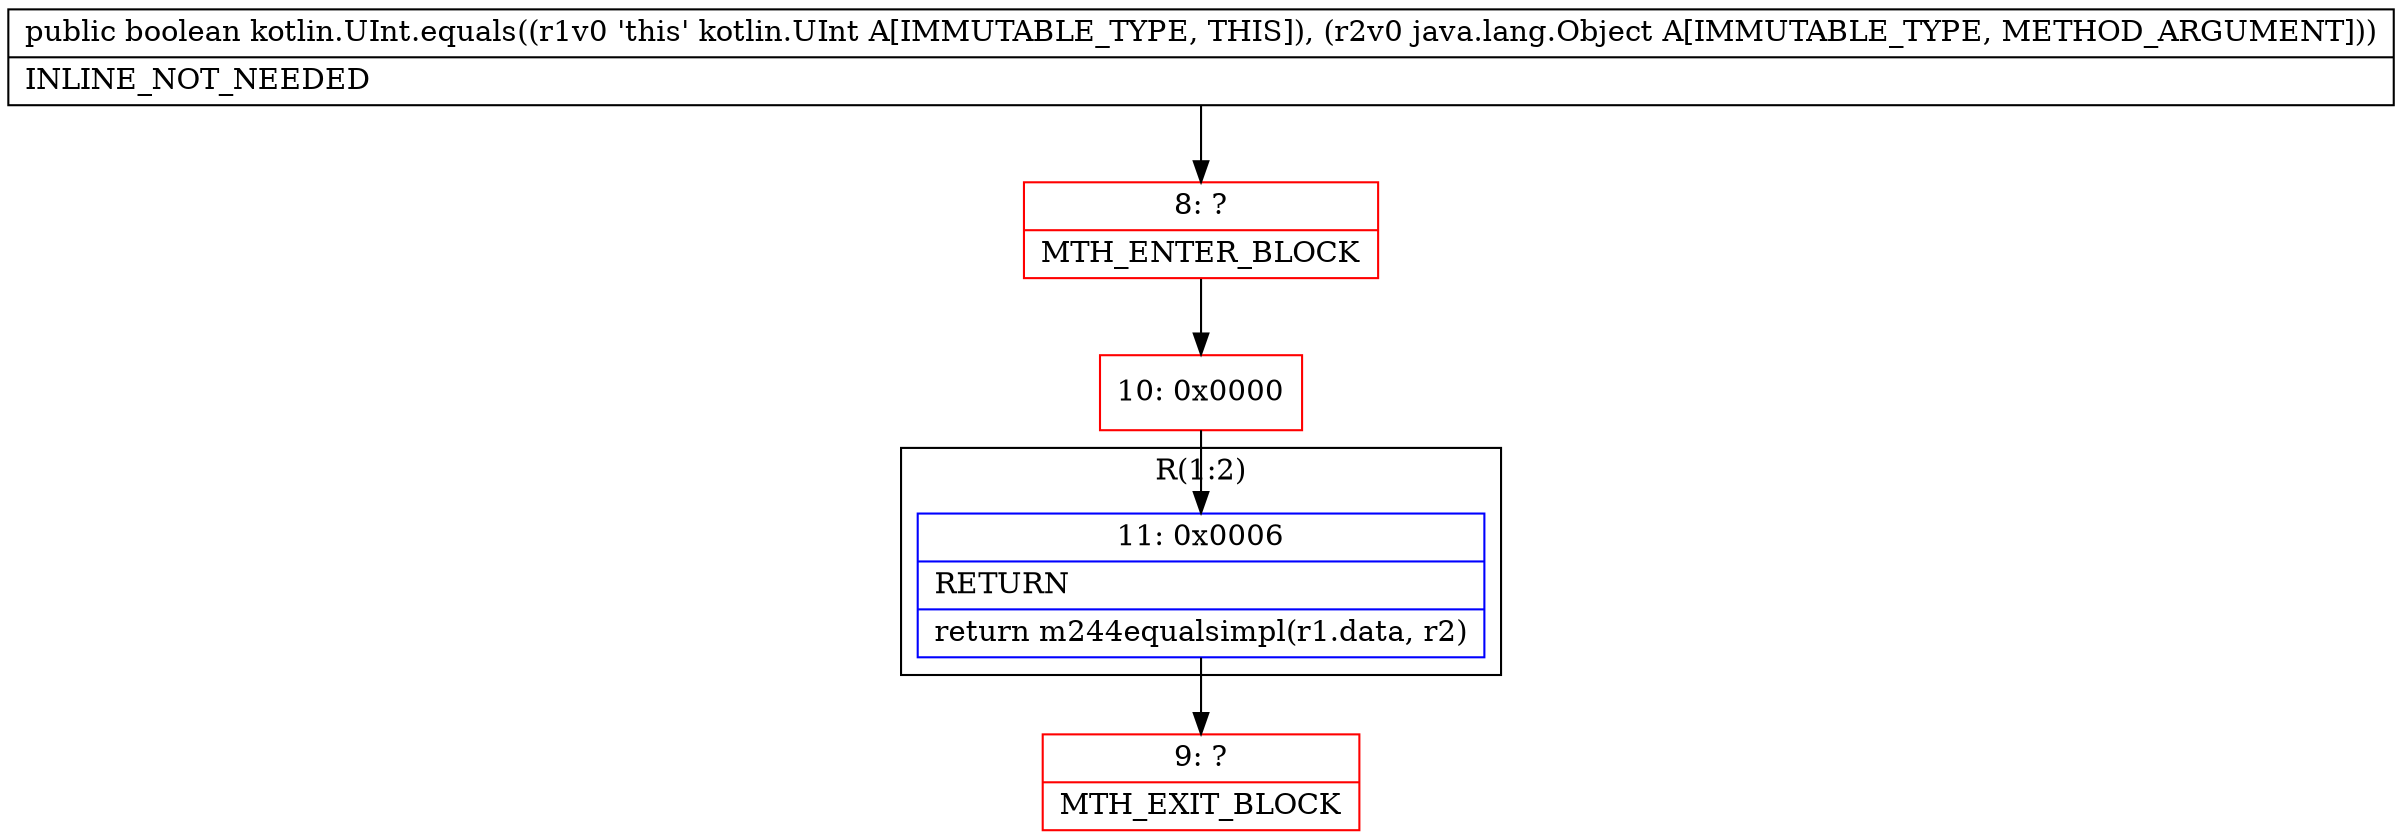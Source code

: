 digraph "CFG forkotlin.UInt.equals(Ljava\/lang\/Object;)Z" {
subgraph cluster_Region_231478796 {
label = "R(1:2)";
node [shape=record,color=blue];
Node_11 [shape=record,label="{11\:\ 0x0006|RETURN\l|return m244equalsimpl(r1.data, r2)\l}"];
}
Node_8 [shape=record,color=red,label="{8\:\ ?|MTH_ENTER_BLOCK\l}"];
Node_10 [shape=record,color=red,label="{10\:\ 0x0000}"];
Node_9 [shape=record,color=red,label="{9\:\ ?|MTH_EXIT_BLOCK\l}"];
MethodNode[shape=record,label="{public boolean kotlin.UInt.equals((r1v0 'this' kotlin.UInt A[IMMUTABLE_TYPE, THIS]), (r2v0 java.lang.Object A[IMMUTABLE_TYPE, METHOD_ARGUMENT]))  | INLINE_NOT_NEEDED\l}"];
MethodNode -> Node_8;Node_11 -> Node_9;
Node_8 -> Node_10;
Node_10 -> Node_11;
}

